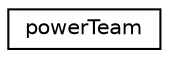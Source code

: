 digraph "Graphical Class Hierarchy"
{
  edge [fontname="Helvetica",fontsize="10",labelfontname="Helvetica",labelfontsize="10"];
  node [fontname="Helvetica",fontsize="10",shape=record];
  rankdir="LR";
  Node1 [label="powerTeam",height=0.2,width=0.4,color="black", fillcolor="white", style="filled",URL="$classpowerTeam.html"];
}
